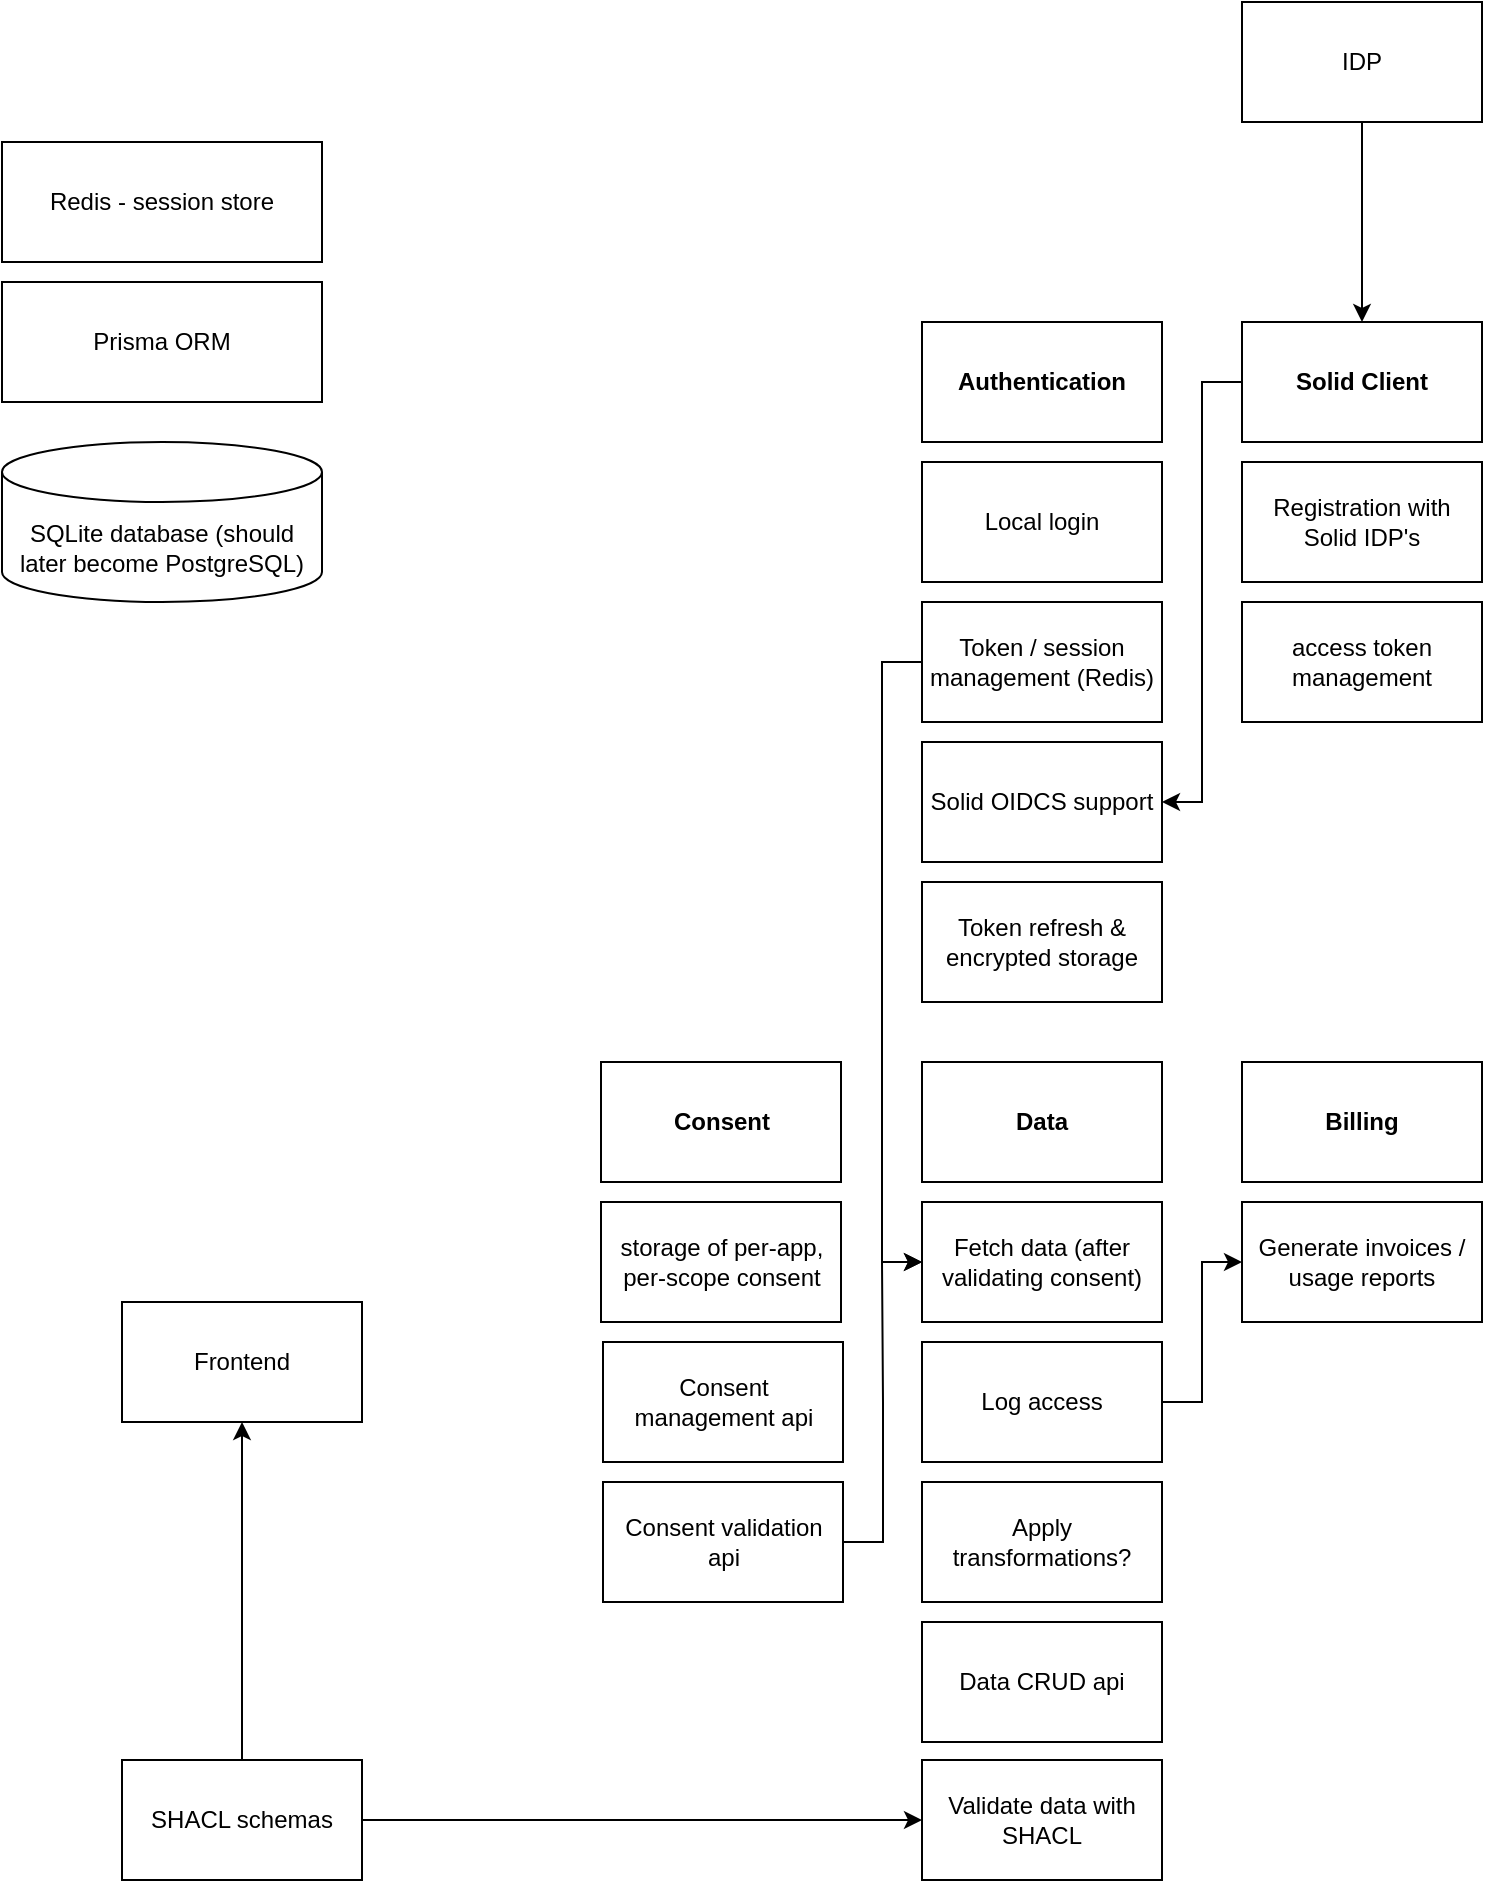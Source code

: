 <mxfile version="26.2.14">
  <diagram name="Page-1" id="VX3iC5EDTyKNFHSvkUT_">
    <mxGraphModel dx="1678" dy="901" grid="1" gridSize="10" guides="1" tooltips="1" connect="1" arrows="1" fold="1" page="1" pageScale="1" pageWidth="827" pageHeight="1169" math="0" shadow="0">
      <root>
        <mxCell id="0" />
        <mxCell id="1" parent="0" />
        <mxCell id="in8Sy7QU9RQO7cuSoBUc-3" value="Redis - session store" style="rounded=0;whiteSpace=wrap;html=1;" vertex="1" parent="1">
          <mxGeometry x="40" y="260" width="160" height="60" as="geometry" />
        </mxCell>
        <mxCell id="in8Sy7QU9RQO7cuSoBUc-4" value="Prisma ORM" style="rounded=0;whiteSpace=wrap;html=1;" vertex="1" parent="1">
          <mxGeometry x="40" y="330" width="160" height="60" as="geometry" />
        </mxCell>
        <mxCell id="in8Sy7QU9RQO7cuSoBUc-50" style="edgeStyle=orthogonalEdgeStyle;rounded=0;orthogonalLoop=1;jettySize=auto;html=1;exitX=0.5;exitY=1;exitDx=0;exitDy=0;entryX=0.5;entryY=0;entryDx=0;entryDy=0;" edge="1" parent="1" source="in8Sy7QU9RQO7cuSoBUc-7" target="in8Sy7QU9RQO7cuSoBUc-19">
          <mxGeometry relative="1" as="geometry" />
        </mxCell>
        <mxCell id="in8Sy7QU9RQO7cuSoBUc-7" value="IDP" style="rounded=0;whiteSpace=wrap;html=1;" vertex="1" parent="1">
          <mxGeometry x="660" y="190" width="120" height="60" as="geometry" />
        </mxCell>
        <mxCell id="in8Sy7QU9RQO7cuSoBUc-8" value="Frontend" style="rounded=0;whiteSpace=wrap;html=1;" vertex="1" parent="1">
          <mxGeometry x="100" y="840" width="120" height="60" as="geometry" />
        </mxCell>
        <mxCell id="in8Sy7QU9RQO7cuSoBUc-9" value="Validate data with SHACL" style="rounded=0;whiteSpace=wrap;html=1;" vertex="1" parent="1">
          <mxGeometry x="500" y="1069" width="120" height="60" as="geometry" />
        </mxCell>
        <mxCell id="in8Sy7QU9RQO7cuSoBUc-46" style="edgeStyle=orthogonalEdgeStyle;rounded=0;orthogonalLoop=1;jettySize=auto;html=1;" edge="1" parent="1" source="in8Sy7QU9RQO7cuSoBUc-10" target="in8Sy7QU9RQO7cuSoBUc-9">
          <mxGeometry relative="1" as="geometry" />
        </mxCell>
        <mxCell id="in8Sy7QU9RQO7cuSoBUc-47" style="edgeStyle=orthogonalEdgeStyle;rounded=0;orthogonalLoop=1;jettySize=auto;html=1;" edge="1" parent="1" source="in8Sy7QU9RQO7cuSoBUc-10" target="in8Sy7QU9RQO7cuSoBUc-8">
          <mxGeometry relative="1" as="geometry" />
        </mxCell>
        <mxCell id="in8Sy7QU9RQO7cuSoBUc-10" value="SHACL schemas" style="rounded=0;whiteSpace=wrap;html=1;" vertex="1" parent="1">
          <mxGeometry x="100" y="1069" width="120" height="60" as="geometry" />
        </mxCell>
        <mxCell id="in8Sy7QU9RQO7cuSoBUc-14" value="Authentication" style="rounded=0;whiteSpace=wrap;html=1;fontStyle=1" vertex="1" parent="1">
          <mxGeometry x="500" y="350" width="120" height="60" as="geometry" />
        </mxCell>
        <mxCell id="in8Sy7QU9RQO7cuSoBUc-15" value="Local login" style="rounded=0;whiteSpace=wrap;html=1;" vertex="1" parent="1">
          <mxGeometry x="500" y="420" width="120" height="60" as="geometry" />
        </mxCell>
        <mxCell id="in8Sy7QU9RQO7cuSoBUc-41" style="edgeStyle=orthogonalEdgeStyle;rounded=0;orthogonalLoop=1;jettySize=auto;html=1;entryX=0;entryY=0.5;entryDx=0;entryDy=0;" edge="1" parent="1" source="in8Sy7QU9RQO7cuSoBUc-16" target="in8Sy7QU9RQO7cuSoBUc-28">
          <mxGeometry relative="1" as="geometry">
            <mxPoint x="480" y="860" as="targetPoint" />
            <Array as="points">
              <mxPoint x="480" y="520" />
              <mxPoint x="480" y="820" />
            </Array>
          </mxGeometry>
        </mxCell>
        <mxCell id="in8Sy7QU9RQO7cuSoBUc-16" value="Token / session management (Redis)" style="rounded=0;whiteSpace=wrap;html=1;" vertex="1" parent="1">
          <mxGeometry x="500" y="490" width="120" height="60" as="geometry" />
        </mxCell>
        <mxCell id="in8Sy7QU9RQO7cuSoBUc-17" value="Solid OIDCS support" style="rounded=0;whiteSpace=wrap;html=1;" vertex="1" parent="1">
          <mxGeometry x="500" y="560" width="120" height="60" as="geometry" />
        </mxCell>
        <mxCell id="in8Sy7QU9RQO7cuSoBUc-18" value="Token refresh &amp;amp; encrypted storage" style="rounded=0;whiteSpace=wrap;html=1;" vertex="1" parent="1">
          <mxGeometry x="500" y="630" width="120" height="60" as="geometry" />
        </mxCell>
        <mxCell id="in8Sy7QU9RQO7cuSoBUc-43" style="edgeStyle=orthogonalEdgeStyle;rounded=0;orthogonalLoop=1;jettySize=auto;html=1;entryX=1;entryY=0.5;entryDx=0;entryDy=0;" edge="1" parent="1" source="in8Sy7QU9RQO7cuSoBUc-19" target="in8Sy7QU9RQO7cuSoBUc-17">
          <mxGeometry relative="1" as="geometry" />
        </mxCell>
        <mxCell id="in8Sy7QU9RQO7cuSoBUc-19" value="Solid Client" style="rounded=0;whiteSpace=wrap;html=1;fontStyle=1" vertex="1" parent="1">
          <mxGeometry x="660" y="350" width="120" height="60" as="geometry" />
        </mxCell>
        <mxCell id="in8Sy7QU9RQO7cuSoBUc-20" value="Registration with Solid IDP&#39;s" style="rounded=0;whiteSpace=wrap;html=1;" vertex="1" parent="1">
          <mxGeometry x="660" y="420" width="120" height="60" as="geometry" />
        </mxCell>
        <mxCell id="in8Sy7QU9RQO7cuSoBUc-21" value="access token management" style="rounded=0;whiteSpace=wrap;html=1;" vertex="1" parent="1">
          <mxGeometry x="660" y="490" width="120" height="60" as="geometry" />
        </mxCell>
        <mxCell id="in8Sy7QU9RQO7cuSoBUc-23" value="Consent" style="rounded=0;whiteSpace=wrap;html=1;fontStyle=1" vertex="1" parent="1">
          <mxGeometry x="339.5" y="720" width="120" height="60" as="geometry" />
        </mxCell>
        <mxCell id="in8Sy7QU9RQO7cuSoBUc-24" value="storage of per-app, per-scope consent" style="rounded=0;whiteSpace=wrap;html=1;" vertex="1" parent="1">
          <mxGeometry x="339.5" y="790" width="120" height="60" as="geometry" />
        </mxCell>
        <mxCell id="in8Sy7QU9RQO7cuSoBUc-25" value="Consent management api" style="rounded=0;whiteSpace=wrap;html=1;" vertex="1" parent="1">
          <mxGeometry x="340.5" y="860" width="120" height="60" as="geometry" />
        </mxCell>
        <mxCell id="in8Sy7QU9RQO7cuSoBUc-36" style="edgeStyle=orthogonalEdgeStyle;rounded=0;orthogonalLoop=1;jettySize=auto;html=1;entryX=0;entryY=0.5;entryDx=0;entryDy=0;" edge="1" parent="1" source="in8Sy7QU9RQO7cuSoBUc-26" target="in8Sy7QU9RQO7cuSoBUc-28">
          <mxGeometry relative="1" as="geometry" />
        </mxCell>
        <mxCell id="in8Sy7QU9RQO7cuSoBUc-26" value="Consent validation api" style="rounded=0;whiteSpace=wrap;html=1;" vertex="1" parent="1">
          <mxGeometry x="340.5" y="930" width="120" height="60" as="geometry" />
        </mxCell>
        <mxCell id="in8Sy7QU9RQO7cuSoBUc-27" value="Data" style="rounded=0;whiteSpace=wrap;html=1;fontStyle=1" vertex="1" parent="1">
          <mxGeometry x="500" y="720" width="120" height="60" as="geometry" />
        </mxCell>
        <mxCell id="in8Sy7QU9RQO7cuSoBUc-28" value="Fetch data (after validating consent)" style="rounded=0;whiteSpace=wrap;html=1;" vertex="1" parent="1">
          <mxGeometry x="500" y="790" width="120" height="60" as="geometry" />
        </mxCell>
        <mxCell id="in8Sy7QU9RQO7cuSoBUc-38" style="edgeStyle=orthogonalEdgeStyle;rounded=0;orthogonalLoop=1;jettySize=auto;html=1;exitX=1;exitY=0.5;exitDx=0;exitDy=0;entryX=0;entryY=0.5;entryDx=0;entryDy=0;" edge="1" parent="1" source="in8Sy7QU9RQO7cuSoBUc-29" target="in8Sy7QU9RQO7cuSoBUc-34">
          <mxGeometry relative="1" as="geometry" />
        </mxCell>
        <mxCell id="in8Sy7QU9RQO7cuSoBUc-29" value="Log access" style="rounded=0;whiteSpace=wrap;html=1;fontStyle=0" vertex="1" parent="1">
          <mxGeometry x="500" y="860" width="120" height="60" as="geometry" />
        </mxCell>
        <mxCell id="in8Sy7QU9RQO7cuSoBUc-30" value="Apply transformations?" style="rounded=0;whiteSpace=wrap;html=1;" vertex="1" parent="1">
          <mxGeometry x="500" y="930" width="120" height="60" as="geometry" />
        </mxCell>
        <mxCell id="in8Sy7QU9RQO7cuSoBUc-31" value="Data CRUD api" style="rounded=0;whiteSpace=wrap;html=1;" vertex="1" parent="1">
          <mxGeometry x="500" y="1000" width="120" height="60" as="geometry" />
        </mxCell>
        <mxCell id="in8Sy7QU9RQO7cuSoBUc-32" value="Billing" style="rounded=0;whiteSpace=wrap;html=1;fontStyle=1" vertex="1" parent="1">
          <mxGeometry x="660" y="720" width="120" height="60" as="geometry" />
        </mxCell>
        <mxCell id="in8Sy7QU9RQO7cuSoBUc-34" value="Generate invoices / usage reports" style="rounded=0;whiteSpace=wrap;html=1;" vertex="1" parent="1">
          <mxGeometry x="660" y="790" width="120" height="60" as="geometry" />
        </mxCell>
        <mxCell id="in8Sy7QU9RQO7cuSoBUc-44" value="SQLite database (should later become PostgreSQL)" style="shape=cylinder3;whiteSpace=wrap;html=1;boundedLbl=1;backgroundOutline=1;size=15;" vertex="1" parent="1">
          <mxGeometry x="40" y="410" width="160" height="80" as="geometry" />
        </mxCell>
      </root>
    </mxGraphModel>
  </diagram>
</mxfile>
